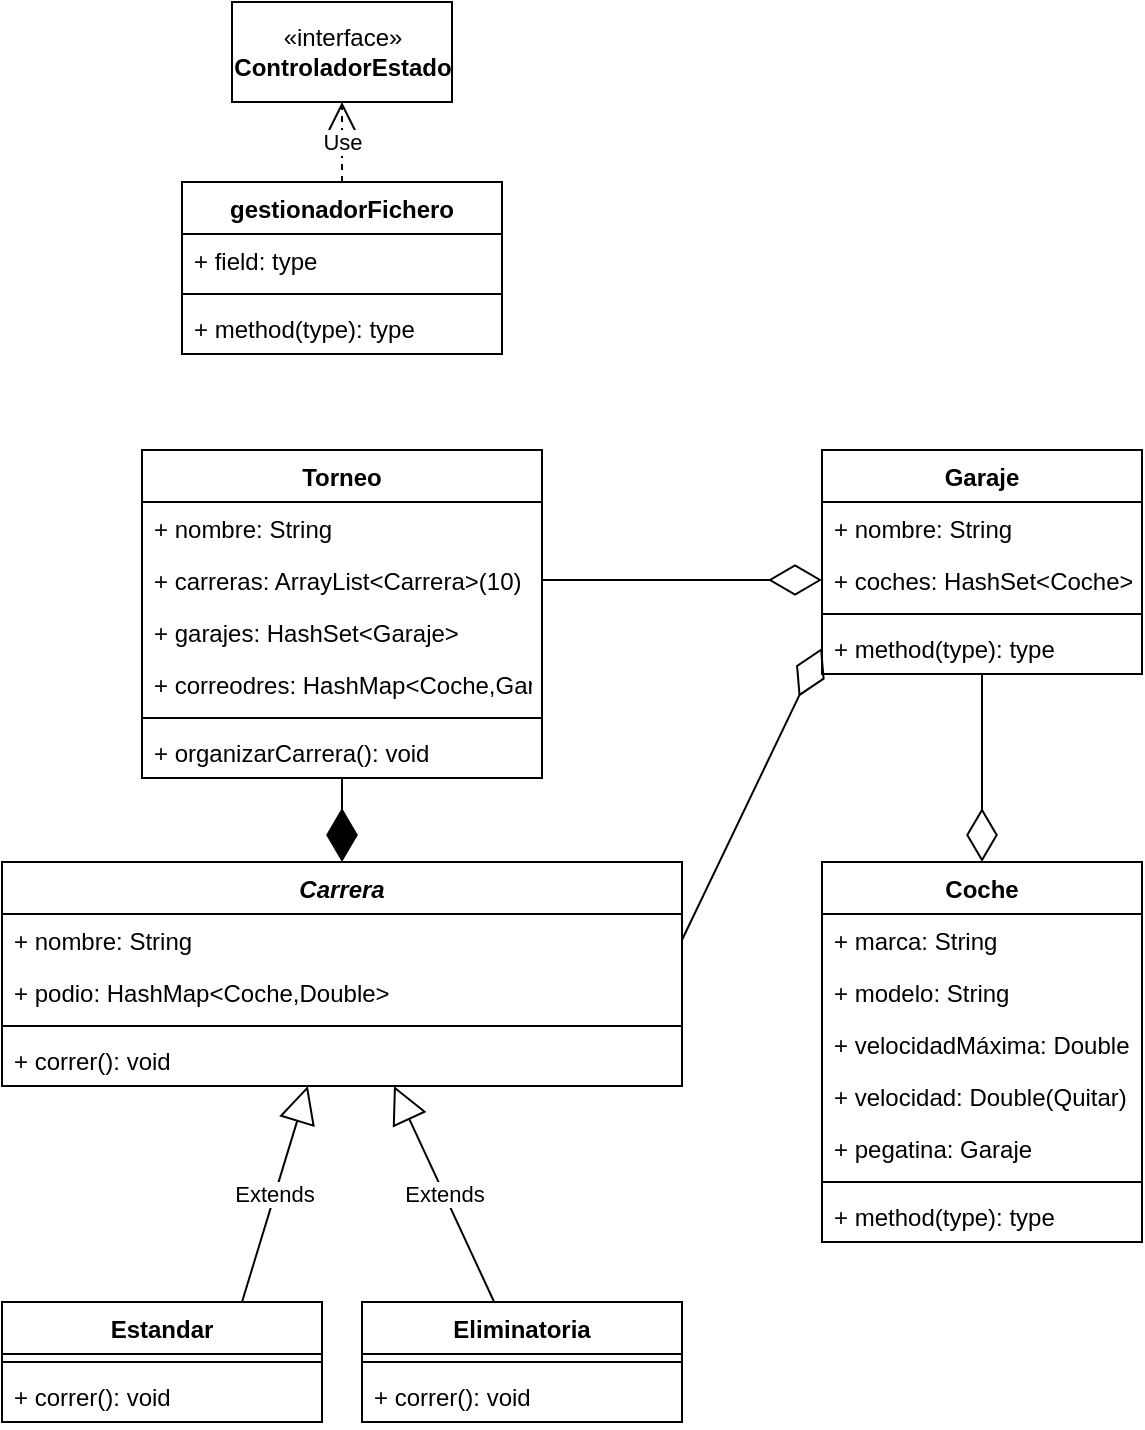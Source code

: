 <mxfile version="16.0.0" type="device"><diagram name="Page-1" id="9f46799a-70d6-7492-0946-bef42562c5a5"><mxGraphModel dx="1678" dy="765" grid="1" gridSize="10" guides="1" tooltips="1" connect="1" arrows="1" fold="1" page="1" pageScale="1" pageWidth="1100" pageHeight="850" background="none" math="0" shadow="0"><root><mxCell id="0"/><mxCell id="1" parent="0"/><mxCell id="482I30e5uRCD9CE9yHYS-5" value="Coche" style="swimlane;fontStyle=1;align=center;verticalAlign=top;childLayout=stackLayout;horizontal=1;startSize=26;horizontalStack=0;resizeParent=1;resizeParentMax=0;resizeLast=0;collapsible=1;marginBottom=0;" vertex="1" parent="1"><mxGeometry x="450" y="440" width="160" height="190" as="geometry"/></mxCell><mxCell id="482I30e5uRCD9CE9yHYS-6" value="+ marca: String" style="text;strokeColor=none;fillColor=none;align=left;verticalAlign=top;spacingLeft=4;spacingRight=4;overflow=hidden;rotatable=0;points=[[0,0.5],[1,0.5]];portConstraint=eastwest;" vertex="1" parent="482I30e5uRCD9CE9yHYS-5"><mxGeometry y="26" width="160" height="26" as="geometry"/></mxCell><mxCell id="482I30e5uRCD9CE9yHYS-10" value="+ modelo: String" style="text;strokeColor=none;fillColor=none;align=left;verticalAlign=top;spacingLeft=4;spacingRight=4;overflow=hidden;rotatable=0;points=[[0,0.5],[1,0.5]];portConstraint=eastwest;" vertex="1" parent="482I30e5uRCD9CE9yHYS-5"><mxGeometry y="52" width="160" height="26" as="geometry"/></mxCell><mxCell id="482I30e5uRCD9CE9yHYS-11" value="+ velocidadMáxima: Double" style="text;strokeColor=none;fillColor=none;align=left;verticalAlign=top;spacingLeft=4;spacingRight=4;overflow=hidden;rotatable=0;points=[[0,0.5],[1,0.5]];portConstraint=eastwest;" vertex="1" parent="482I30e5uRCD9CE9yHYS-5"><mxGeometry y="78" width="160" height="26" as="geometry"/></mxCell><mxCell id="482I30e5uRCD9CE9yHYS-12" value="+ velocidad: Double(Quitar)" style="text;strokeColor=none;fillColor=none;align=left;verticalAlign=top;spacingLeft=4;spacingRight=4;overflow=hidden;rotatable=0;points=[[0,0.5],[1,0.5]];portConstraint=eastwest;" vertex="1" parent="482I30e5uRCD9CE9yHYS-5"><mxGeometry y="104" width="160" height="26" as="geometry"/></mxCell><mxCell id="482I30e5uRCD9CE9yHYS-13" value="+ pegatina: Garaje" style="text;strokeColor=none;fillColor=none;align=left;verticalAlign=top;spacingLeft=4;spacingRight=4;overflow=hidden;rotatable=0;points=[[0,0.5],[1,0.5]];portConstraint=eastwest;" vertex="1" parent="482I30e5uRCD9CE9yHYS-5"><mxGeometry y="130" width="160" height="26" as="geometry"/></mxCell><mxCell id="482I30e5uRCD9CE9yHYS-7" value="" style="line;strokeWidth=1;fillColor=none;align=left;verticalAlign=middle;spacingTop=-1;spacingLeft=3;spacingRight=3;rotatable=0;labelPosition=right;points=[];portConstraint=eastwest;" vertex="1" parent="482I30e5uRCD9CE9yHYS-5"><mxGeometry y="156" width="160" height="8" as="geometry"/></mxCell><mxCell id="482I30e5uRCD9CE9yHYS-8" value="+ method(type): type" style="text;strokeColor=none;fillColor=none;align=left;verticalAlign=top;spacingLeft=4;spacingRight=4;overflow=hidden;rotatable=0;points=[[0,0.5],[1,0.5]];portConstraint=eastwest;" vertex="1" parent="482I30e5uRCD9CE9yHYS-5"><mxGeometry y="164" width="160" height="26" as="geometry"/></mxCell><mxCell id="482I30e5uRCD9CE9yHYS-14" value="Garaje" style="swimlane;fontStyle=1;align=center;verticalAlign=top;childLayout=stackLayout;horizontal=1;startSize=26;horizontalStack=0;resizeParent=1;resizeParentMax=0;resizeLast=0;collapsible=1;marginBottom=0;" vertex="1" parent="1"><mxGeometry x="450" y="234" width="160" height="112" as="geometry"/></mxCell><mxCell id="482I30e5uRCD9CE9yHYS-15" value="+ nombre: String" style="text;strokeColor=none;fillColor=none;align=left;verticalAlign=top;spacingLeft=4;spacingRight=4;overflow=hidden;rotatable=0;points=[[0,0.5],[1,0.5]];portConstraint=eastwest;" vertex="1" parent="482I30e5uRCD9CE9yHYS-14"><mxGeometry y="26" width="160" height="26" as="geometry"/></mxCell><mxCell id="482I30e5uRCD9CE9yHYS-18" value="+ coches: HashSet&lt;Coche&gt;" style="text;strokeColor=none;fillColor=none;align=left;verticalAlign=top;spacingLeft=4;spacingRight=4;overflow=hidden;rotatable=0;points=[[0,0.5],[1,0.5]];portConstraint=eastwest;" vertex="1" parent="482I30e5uRCD9CE9yHYS-14"><mxGeometry y="52" width="160" height="26" as="geometry"/></mxCell><mxCell id="482I30e5uRCD9CE9yHYS-16" value="" style="line;strokeWidth=1;fillColor=none;align=left;verticalAlign=middle;spacingTop=-1;spacingLeft=3;spacingRight=3;rotatable=0;labelPosition=right;points=[];portConstraint=eastwest;" vertex="1" parent="482I30e5uRCD9CE9yHYS-14"><mxGeometry y="78" width="160" height="8" as="geometry"/></mxCell><mxCell id="482I30e5uRCD9CE9yHYS-17" value="+ method(type): type" style="text;strokeColor=none;fillColor=none;align=left;verticalAlign=top;spacingLeft=4;spacingRight=4;overflow=hidden;rotatable=0;points=[[0,0.5],[1,0.5]];portConstraint=eastwest;" vertex="1" parent="482I30e5uRCD9CE9yHYS-14"><mxGeometry y="86" width="160" height="26" as="geometry"/></mxCell><mxCell id="482I30e5uRCD9CE9yHYS-23" value="Torneo" style="swimlane;fontStyle=1;align=center;verticalAlign=top;childLayout=stackLayout;horizontal=1;startSize=26;horizontalStack=0;resizeParent=1;resizeParentMax=0;resizeLast=0;collapsible=1;marginBottom=0;" vertex="1" parent="1"><mxGeometry x="110" y="234" width="200" height="164" as="geometry"><mxRectangle x="170" y="300" width="70" height="26" as="alternateBounds"/></mxGeometry></mxCell><mxCell id="482I30e5uRCD9CE9yHYS-24" value="+ nombre: String" style="text;strokeColor=none;fillColor=none;align=left;verticalAlign=top;spacingLeft=4;spacingRight=4;overflow=hidden;rotatable=0;points=[[0,0.5],[1,0.5]];portConstraint=eastwest;" vertex="1" parent="482I30e5uRCD9CE9yHYS-23"><mxGeometry y="26" width="200" height="26" as="geometry"/></mxCell><mxCell id="482I30e5uRCD9CE9yHYS-27" value="+ carreras: ArrayList&lt;Carrera&gt;(10)" style="text;strokeColor=none;fillColor=none;align=left;verticalAlign=top;spacingLeft=4;spacingRight=4;overflow=hidden;rotatable=0;points=[[0,0.5],[1,0.5]];portConstraint=eastwest;" vertex="1" parent="482I30e5uRCD9CE9yHYS-23"><mxGeometry y="52" width="200" height="26" as="geometry"/></mxCell><mxCell id="482I30e5uRCD9CE9yHYS-37" value="+ garajes: HashSet&lt;Garaje&gt;" style="text;strokeColor=none;fillColor=none;align=left;verticalAlign=top;spacingLeft=4;spacingRight=4;overflow=hidden;rotatable=0;points=[[0,0.5],[1,0.5]];portConstraint=eastwest;" vertex="1" parent="482I30e5uRCD9CE9yHYS-23"><mxGeometry y="78" width="200" height="26" as="geometry"/></mxCell><mxCell id="482I30e5uRCD9CE9yHYS-36" value="+ correodres: HashMap&lt;Coche,Garaje&gt;" style="text;strokeColor=none;fillColor=none;align=left;verticalAlign=top;spacingLeft=4;spacingRight=4;overflow=hidden;rotatable=0;points=[[0,0.5],[1,0.5]];portConstraint=eastwest;" vertex="1" parent="482I30e5uRCD9CE9yHYS-23"><mxGeometry y="104" width="200" height="26" as="geometry"/></mxCell><mxCell id="482I30e5uRCD9CE9yHYS-25" value="" style="line;strokeWidth=1;fillColor=none;align=left;verticalAlign=middle;spacingTop=-1;spacingLeft=3;spacingRight=3;rotatable=0;labelPosition=right;points=[];portConstraint=eastwest;" vertex="1" parent="482I30e5uRCD9CE9yHYS-23"><mxGeometry y="130" width="200" height="8" as="geometry"/></mxCell><mxCell id="482I30e5uRCD9CE9yHYS-26" value="+ organizarCarrera(): void" style="text;strokeColor=none;fillColor=none;align=left;verticalAlign=top;spacingLeft=4;spacingRight=4;overflow=hidden;rotatable=0;points=[[0,0.5],[1,0.5]];portConstraint=eastwest;" vertex="1" parent="482I30e5uRCD9CE9yHYS-23"><mxGeometry y="138" width="200" height="26" as="geometry"/></mxCell><mxCell id="482I30e5uRCD9CE9yHYS-29" value="" style="endArrow=diamondThin;endFill=0;endSize=24;html=1;rounded=0;entryX=0;entryY=0.5;entryDx=0;entryDy=0;exitX=1;exitY=0.5;exitDx=0;exitDy=0;" edge="1" parent="1" source="482I30e5uRCD9CE9yHYS-27" target="482I30e5uRCD9CE9yHYS-18"><mxGeometry width="160" relative="1" as="geometry"><mxPoint x="240" y="440" as="sourcePoint"/><mxPoint x="400" y="440" as="targetPoint"/></mxGeometry></mxCell><mxCell id="482I30e5uRCD9CE9yHYS-31" value="" style="endArrow=diamondThin;endFill=0;endSize=24;html=1;rounded=0;" edge="1" parent="1" source="482I30e5uRCD9CE9yHYS-14" target="482I30e5uRCD9CE9yHYS-5"><mxGeometry width="160" relative="1" as="geometry"><mxPoint x="210" y="520" as="sourcePoint"/><mxPoint x="370" y="520" as="targetPoint"/></mxGeometry></mxCell><mxCell id="482I30e5uRCD9CE9yHYS-32" value="Carrera" style="swimlane;fontStyle=3;align=center;verticalAlign=top;childLayout=stackLayout;horizontal=1;startSize=26;horizontalStack=0;resizeParent=1;resizeParentMax=0;resizeLast=0;collapsible=1;marginBottom=0;" vertex="1" parent="1"><mxGeometry x="40" y="440" width="340" height="112" as="geometry"/></mxCell><mxCell id="482I30e5uRCD9CE9yHYS-33" value="+ nombre: String" style="text;strokeColor=none;fillColor=none;align=left;verticalAlign=top;spacingLeft=4;spacingRight=4;overflow=hidden;rotatable=0;points=[[0,0.5],[1,0.5]];portConstraint=eastwest;" vertex="1" parent="482I30e5uRCD9CE9yHYS-32"><mxGeometry y="26" width="340" height="26" as="geometry"/></mxCell><mxCell id="482I30e5uRCD9CE9yHYS-38" value="+ podio: HashMap&lt;Coche,Double&gt;" style="text;strokeColor=none;fillColor=none;align=left;verticalAlign=top;spacingLeft=4;spacingRight=4;overflow=hidden;rotatable=0;points=[[0,0.5],[1,0.5]];portConstraint=eastwest;" vertex="1" parent="482I30e5uRCD9CE9yHYS-32"><mxGeometry y="52" width="340" height="26" as="geometry"/></mxCell><mxCell id="482I30e5uRCD9CE9yHYS-34" value="" style="line;strokeWidth=1;fillColor=none;align=left;verticalAlign=middle;spacingTop=-1;spacingLeft=3;spacingRight=3;rotatable=0;labelPosition=right;points=[];portConstraint=eastwest;" vertex="1" parent="482I30e5uRCD9CE9yHYS-32"><mxGeometry y="78" width="340" height="8" as="geometry"/></mxCell><mxCell id="482I30e5uRCD9CE9yHYS-35" value="+ correr(): void" style="text;strokeColor=none;fillColor=none;align=left;verticalAlign=top;spacingLeft=4;spacingRight=4;overflow=hidden;rotatable=0;points=[[0,0.5],[1,0.5]];portConstraint=eastwest;" vertex="1" parent="482I30e5uRCD9CE9yHYS-32"><mxGeometry y="86" width="340" height="26" as="geometry"/></mxCell><mxCell id="482I30e5uRCD9CE9yHYS-40" value="" style="endArrow=diamondThin;endFill=0;endSize=24;html=1;rounded=0;entryX=0;entryY=0.5;entryDx=0;entryDy=0;exitX=1;exitY=0.5;exitDx=0;exitDy=0;" edge="1" parent="1" source="482I30e5uRCD9CE9yHYS-33" target="482I30e5uRCD9CE9yHYS-17"><mxGeometry width="160" relative="1" as="geometry"><mxPoint x="220" y="720" as="sourcePoint"/><mxPoint x="380" y="720" as="targetPoint"/></mxGeometry></mxCell><mxCell id="482I30e5uRCD9CE9yHYS-41" value="" style="endArrow=diamondThin;endFill=1;endSize=24;html=1;rounded=0;" edge="1" parent="1" source="482I30e5uRCD9CE9yHYS-23" target="482I30e5uRCD9CE9yHYS-32"><mxGeometry width="160" relative="1" as="geometry"><mxPoint x="270" y="660" as="sourcePoint"/><mxPoint x="430" y="660" as="targetPoint"/></mxGeometry></mxCell><mxCell id="482I30e5uRCD9CE9yHYS-59" value="«interface»&lt;br&gt;&lt;b&gt;ControladorEstado&lt;/b&gt;" style="html=1;" vertex="1" parent="1"><mxGeometry x="155" y="10" width="110" height="50" as="geometry"/></mxCell><mxCell id="482I30e5uRCD9CE9yHYS-64" value="gestionadorFichero" style="swimlane;fontStyle=1;align=center;verticalAlign=top;childLayout=stackLayout;horizontal=1;startSize=26;horizontalStack=0;resizeParent=1;resizeParentMax=0;resizeLast=0;collapsible=1;marginBottom=0;" vertex="1" parent="1"><mxGeometry x="130" y="100" width="160" height="86" as="geometry"/></mxCell><mxCell id="482I30e5uRCD9CE9yHYS-65" value="+ field: type" style="text;strokeColor=none;fillColor=none;align=left;verticalAlign=top;spacingLeft=4;spacingRight=4;overflow=hidden;rotatable=0;points=[[0,0.5],[1,0.5]];portConstraint=eastwest;" vertex="1" parent="482I30e5uRCD9CE9yHYS-64"><mxGeometry y="26" width="160" height="26" as="geometry"/></mxCell><mxCell id="482I30e5uRCD9CE9yHYS-66" value="" style="line;strokeWidth=1;fillColor=none;align=left;verticalAlign=middle;spacingTop=-1;spacingLeft=3;spacingRight=3;rotatable=0;labelPosition=right;points=[];portConstraint=eastwest;" vertex="1" parent="482I30e5uRCD9CE9yHYS-64"><mxGeometry y="52" width="160" height="8" as="geometry"/></mxCell><mxCell id="482I30e5uRCD9CE9yHYS-67" value="+ method(type): type" style="text;strokeColor=none;fillColor=none;align=left;verticalAlign=top;spacingLeft=4;spacingRight=4;overflow=hidden;rotatable=0;points=[[0,0.5],[1,0.5]];portConstraint=eastwest;" vertex="1" parent="482I30e5uRCD9CE9yHYS-64"><mxGeometry y="60" width="160" height="26" as="geometry"/></mxCell><mxCell id="482I30e5uRCD9CE9yHYS-68" value="Use" style="endArrow=open;endSize=12;dashed=1;html=1;rounded=0;" edge="1" parent="1" source="482I30e5uRCD9CE9yHYS-64" target="482I30e5uRCD9CE9yHYS-59"><mxGeometry width="160" relative="1" as="geometry"><mxPoint x="60" y="150" as="sourcePoint"/><mxPoint x="220" y="150" as="targetPoint"/></mxGeometry></mxCell><mxCell id="482I30e5uRCD9CE9yHYS-80" value="Eliminatoria" style="swimlane;fontStyle=1;align=center;verticalAlign=top;childLayout=stackLayout;horizontal=1;startSize=26;horizontalStack=0;resizeParent=1;resizeParentMax=0;resizeLast=0;collapsible=1;marginBottom=0;" vertex="1" parent="1"><mxGeometry x="220" y="660" width="160" height="60" as="geometry"/></mxCell><mxCell id="482I30e5uRCD9CE9yHYS-82" value="" style="line;strokeWidth=1;fillColor=none;align=left;verticalAlign=middle;spacingTop=-1;spacingLeft=3;spacingRight=3;rotatable=0;labelPosition=right;points=[];portConstraint=eastwest;" vertex="1" parent="482I30e5uRCD9CE9yHYS-80"><mxGeometry y="26" width="160" height="8" as="geometry"/></mxCell><mxCell id="482I30e5uRCD9CE9yHYS-92" value="+ correr(): void" style="text;strokeColor=none;fillColor=none;align=left;verticalAlign=top;spacingLeft=4;spacingRight=4;overflow=hidden;rotatable=0;points=[[0,0.5],[1,0.5]];portConstraint=eastwest;" vertex="1" parent="482I30e5uRCD9CE9yHYS-80"><mxGeometry y="34" width="160" height="26" as="geometry"/></mxCell><mxCell id="482I30e5uRCD9CE9yHYS-84" value="Estandar" style="swimlane;fontStyle=1;align=center;verticalAlign=top;childLayout=stackLayout;horizontal=1;startSize=26;horizontalStack=0;resizeParent=1;resizeParentMax=0;resizeLast=0;collapsible=1;marginBottom=0;" vertex="1" parent="1"><mxGeometry x="40" y="660" width="160" height="60" as="geometry"/></mxCell><mxCell id="482I30e5uRCD9CE9yHYS-86" value="" style="line;strokeWidth=1;fillColor=none;align=left;verticalAlign=middle;spacingTop=-1;spacingLeft=3;spacingRight=3;rotatable=0;labelPosition=right;points=[];portConstraint=eastwest;" vertex="1" parent="482I30e5uRCD9CE9yHYS-84"><mxGeometry y="26" width="160" height="8" as="geometry"/></mxCell><mxCell id="482I30e5uRCD9CE9yHYS-91" value="+ correr(): void" style="text;strokeColor=none;fillColor=none;align=left;verticalAlign=top;spacingLeft=4;spacingRight=4;overflow=hidden;rotatable=0;points=[[0,0.5],[1,0.5]];portConstraint=eastwest;" vertex="1" parent="482I30e5uRCD9CE9yHYS-84"><mxGeometry y="34" width="160" height="26" as="geometry"/></mxCell><mxCell id="482I30e5uRCD9CE9yHYS-88" value="Extends" style="endArrow=block;endSize=16;endFill=0;html=1;rounded=0;exitX=0.75;exitY=0;exitDx=0;exitDy=0;" edge="1" parent="1" source="482I30e5uRCD9CE9yHYS-84" target="482I30e5uRCD9CE9yHYS-32"><mxGeometry width="160" relative="1" as="geometry"><mxPoint x="660" y="710" as="sourcePoint"/><mxPoint x="820" y="710" as="targetPoint"/></mxGeometry></mxCell><mxCell id="482I30e5uRCD9CE9yHYS-89" value="Extends" style="endArrow=block;endSize=16;endFill=0;html=1;rounded=0;" edge="1" parent="1" source="482I30e5uRCD9CE9yHYS-80" target="482I30e5uRCD9CE9yHYS-32"><mxGeometry width="160" relative="1" as="geometry"><mxPoint x="330" y="670" as="sourcePoint"/><mxPoint x="680" y="700" as="targetPoint"/></mxGeometry></mxCell></root></mxGraphModel></diagram></mxfile>